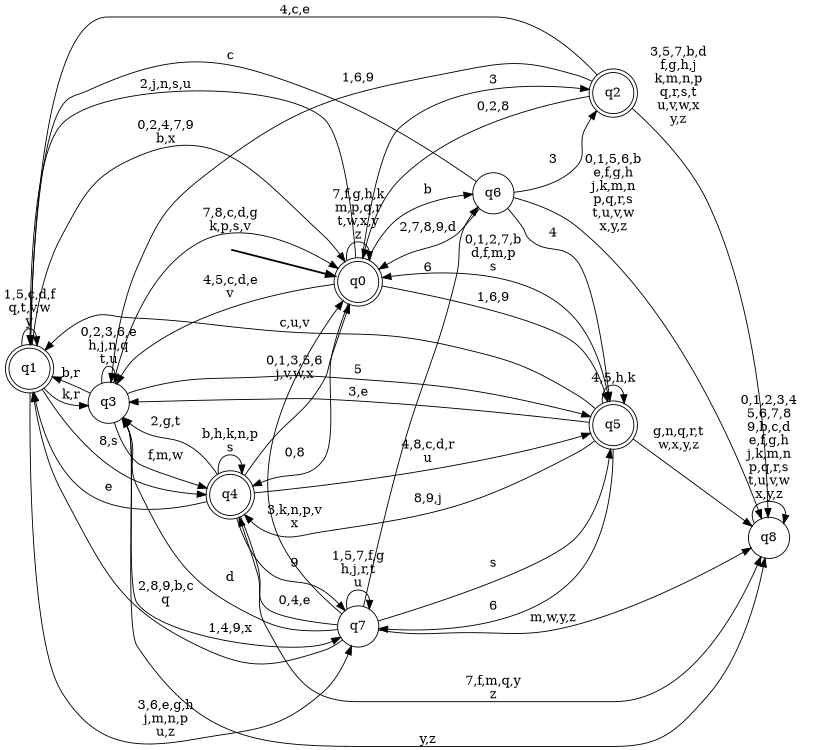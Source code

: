 digraph BlueStar {
__start0 [style = invis, shape = none, label = "", width = 0, height = 0];

rankdir=LR;
size="8,5";

s0 [style="rounded,filled", color="black", fillcolor="white" shape="doublecircle", label="q0"];
s1 [style="rounded,filled", color="black", fillcolor="white" shape="doublecircle", label="q1"];
s2 [style="rounded,filled", color="black", fillcolor="white" shape="doublecircle", label="q2"];
s3 [style="filled", color="black", fillcolor="white" shape="circle", label="q3"];
s4 [style="rounded,filled", color="black", fillcolor="white" shape="doublecircle", label="q4"];
s5 [style="rounded,filled", color="black", fillcolor="white" shape="doublecircle", label="q5"];
s6 [style="filled", color="black", fillcolor="white" shape="circle", label="q6"];
s7 [style="filled", color="black", fillcolor="white" shape="circle", label="q7"];
s8 [style="filled", color="black", fillcolor="white" shape="circle", label="q8"];
subgraph cluster_main { 
	graph [pad=".75", ranksep="0.15", nodesep="0.15"];
	 style=invis; 
	__start0 -> s0 [penwidth=2];
}
s0 -> s0 [label="7,f,g,h,k\nm,p,q,r\nt,w,x,y\nz"];
s0 -> s1 [label="2,j,n,s,u"];
s0 -> s2 [label="3"];
s0 -> s3 [label="4,5,c,d,e\nv"];
s0 -> s4 [label="0,8"];
s0 -> s5 [label="1,6,9"];
s0 -> s6 [label="b"];
s1 -> s0 [label="0,2,4,7,9\nb,x"];
s1 -> s1 [label="1,5,c,d,f\nq,t,v,w\ny"];
s1 -> s3 [label="k,r"];
s1 -> s4 [label="8,s"];
s1 -> s7 [label="3,6,e,g,h\nj,m,n,p\nu,z"];
s2 -> s0 [label="0,2,8"];
s2 -> s1 [label="4,c,e"];
s2 -> s3 [label="1,6,9"];
s2 -> s8 [label="3,5,7,b,d\nf,g,h,j\nk,m,n,p\nq,r,s,t\nu,v,w,x\ny,z"];
s3 -> s0 [label="7,8,c,d,g\nk,p,s,v"];
s3 -> s1 [label="b,r"];
s3 -> s3 [label="0,2,3,6,e\nh,j,n,q\nt,u"];
s3 -> s4 [label="f,m,w"];
s3 -> s5 [label="5"];
s3 -> s7 [label="1,4,9,x"];
s3 -> s8 [label="y,z"];
s4 -> s0 [label="0,1,3,5,6\nj,v,w,x"];
s4 -> s1 [label="e"];
s4 -> s3 [label="2,g,t"];
s4 -> s4 [label="b,h,k,n,p\ns"];
s4 -> s5 [label="4,8,c,d,r\nu"];
s4 -> s7 [label="9"];
s4 -> s8 [label="7,f,m,q,y\nz"];
s5 -> s0 [label="0,1,2,7,b\nd,f,m,p\ns"];
s5 -> s1 [label="c,u,v"];
s5 -> s3 [label="3,e"];
s5 -> s4 [label="8,9,j"];
s5 -> s5 [label="4,5,h,k"];
s5 -> s7 [label="6"];
s5 -> s8 [label="g,n,q,r,t\nw,x,y,z"];
s6 -> s0 [label="2,7,8,9,d"];
s6 -> s1 [label="c"];
s6 -> s2 [label="3"];
s6 -> s5 [label="4"];
s6 -> s8 [label="0,1,5,6,b\ne,f,g,h\nj,k,m,n\np,q,r,s\nt,u,v,w\nx,y,z"];
s7 -> s0 [label="3,k,n,p,v\nx"];
s7 -> s1 [label="2,8,9,b,c\nq"];
s7 -> s3 [label="d"];
s7 -> s4 [label="0,4,e"];
s7 -> s5 [label="s"];
s7 -> s6 [label="6"];
s7 -> s7 [label="1,5,7,f,g\nh,j,r,t\nu"];
s7 -> s8 [label="m,w,y,z"];
s8 -> s8 [label="0,1,2,3,4\n5,6,7,8\n9,b,c,d\ne,f,g,h\nj,k,m,n\np,q,r,s\nt,u,v,w\nx,y,z"];

}